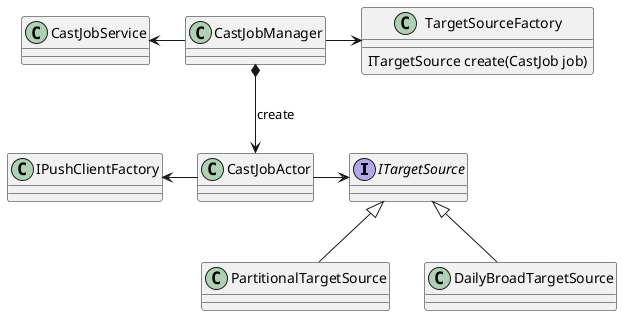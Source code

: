 @startuml

interface ITargetSource
ITargetSource <|-- PartitionalTargetSource
ITargetSource <|-- DailyBroadTargetSource
class TargetSourceFactory {
  ITargetSource create(CastJob job)
}
CastJobManager -> TargetSourceFactory
CastJobService <- CastJobManager
IPushClientFactory <- CastJobActor
CastJobManager *--> CastJobActor : create
CastJobActor -> ITargetSource

@enduml
